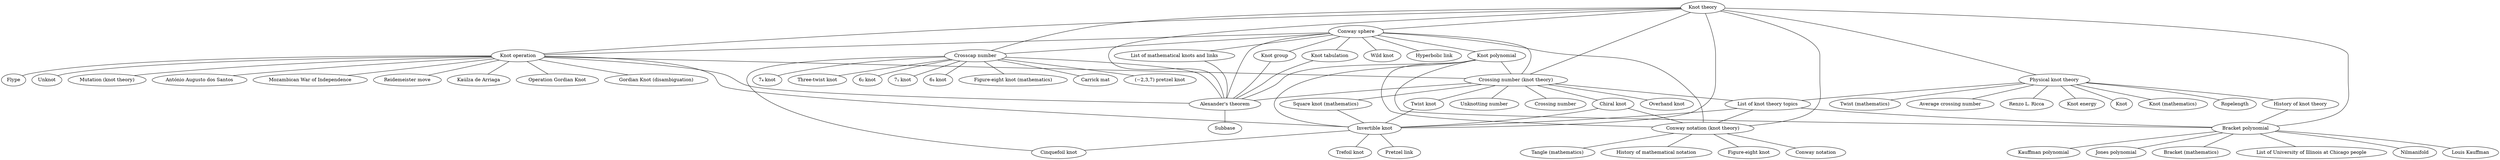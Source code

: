 strict graph G {
0 [label="Knot theory"];
1 [label="Conway sphere"];
2 [label="Knot tabulation"];
3 [label="Knot operation"];
4 [label="Crosscap number"];
5 [label="List of mathematical knots and links"];
6 [label="Knot polynomial"];
7 [label="Knot group"];
8 [label="Wild knot"];
9 [label="Hyperbolic link"];
10 [label="Crossing number (knot theory)"];
11 [label="Physical knot theory"];
12 [label=Ropelength];
13 [label="Twist (mathematics)"];
14 [label="Average crossing number"];
15 [label="Renzo L. Ricca"];
16 [label="Knot energy"];
17 [label="List of knot theory topics"];
18 [label="History of knot theory"];
19 [label=Knot];
20 [label="Knot (mathematics)"];
21 [label="Crossing number"];
22 [label="Chiral knot"];
23 [label="Unknotting number"];
24 [label="Twist knot"];
25 [label="Overhand knot"];
26 [label="Square knot (mathematics)"];
27 [label="Conway notation (knot theory)"];
28 [label="Conway notation"];
29 [label="Tangle (mathematics)"];
30 [label="History of mathematical notation"];
31 [label="Figure-eight knot"];
32 [label="Bracket polynomial"];
33 [label="Louis Kauffman"];
34 [label="Kauffman polynomial"];
35 [label="Jones polynomial"];
36 [label="Bracket (mathematics)"];
37 [label="List of University of Illinois at Chicago people"];
38 [label=Nilmanifold];
39 [label="Operation Gordian Knot"];
40 [label="Gordian Knot (disambiguation)"];
41 [label=Flype];
42 [label=Unknot];
43 [label="Mutation (knot theory)"];
44 [label="Ant&#243;nio Augusto dos Santos"];
45 [label="Mozambican War of Independence"];
46 [label="Reidemeister move"];
47 [label="Ka&#250;lza de Arriaga"];
48 [label="Invertible knot"];
49 [label="Pretzel link"];
50 [label="Cinquefoil knot"];
51 [label="Trefoil knot"];
52 [label="Alexander's theorem"];
53 [label=Subbase];
54 [label="Carrick mat"];
55 [label="(&#8722;2,3,7) pretzel knot"];
56 [label="7&#8324; knot"];
57 [label="Three-twist knot"];
58 [label="6&#8322; knot"];
59 [label="7&#8321; knot"];
60 [label="6&#8323; knot"];
61 [label="Figure-eight knot (mathematics)"];
0 -- 32;
0 -- 1;
0 -- 3;
0 -- 4;
0 -- 10;
0 -- 11;
0 -- 48;
0 -- 52;
0 -- 27;
1 -- 2;
1 -- 3;
1 -- 4;
1 -- 5;
1 -- 6;
1 -- 7;
1 -- 8;
1 -- 9;
1 -- 10;
1 -- 52;
1 -- 27;
2 -- 52;
3 -- 39;
3 -- 40;
3 -- 41;
3 -- 10;
3 -- 43;
3 -- 44;
3 -- 45;
3 -- 46;
3 -- 47;
3 -- 48;
3 -- 52;
3 -- 42;
4 -- 50;
4 -- 52;
4 -- 54;
4 -- 55;
4 -- 56;
4 -- 57;
4 -- 58;
4 -- 59;
4 -- 60;
4 -- 61;
5 -- 52;
6 -- 32;
6 -- 10;
6 -- 48;
6 -- 52;
6 -- 27;
7 -- 52;
10 -- 17;
10 -- 52;
10 -- 21;
10 -- 22;
10 -- 23;
10 -- 24;
10 -- 25;
10 -- 26;
11 -- 12;
11 -- 13;
11 -- 14;
11 -- 15;
11 -- 16;
11 -- 17;
11 -- 18;
11 -- 19;
11 -- 20;
17 -- 27;
17 -- 32;
17 -- 48;
18 -- 32;
22 -- 48;
22 -- 27;
24 -- 48;
26 -- 48;
27 -- 28;
27 -- 29;
27 -- 30;
27 -- 31;
32 -- 33;
32 -- 34;
32 -- 35;
32 -- 36;
32 -- 37;
32 -- 38;
48 -- 49;
48 -- 50;
48 -- 51;
52 -- 53;
}
